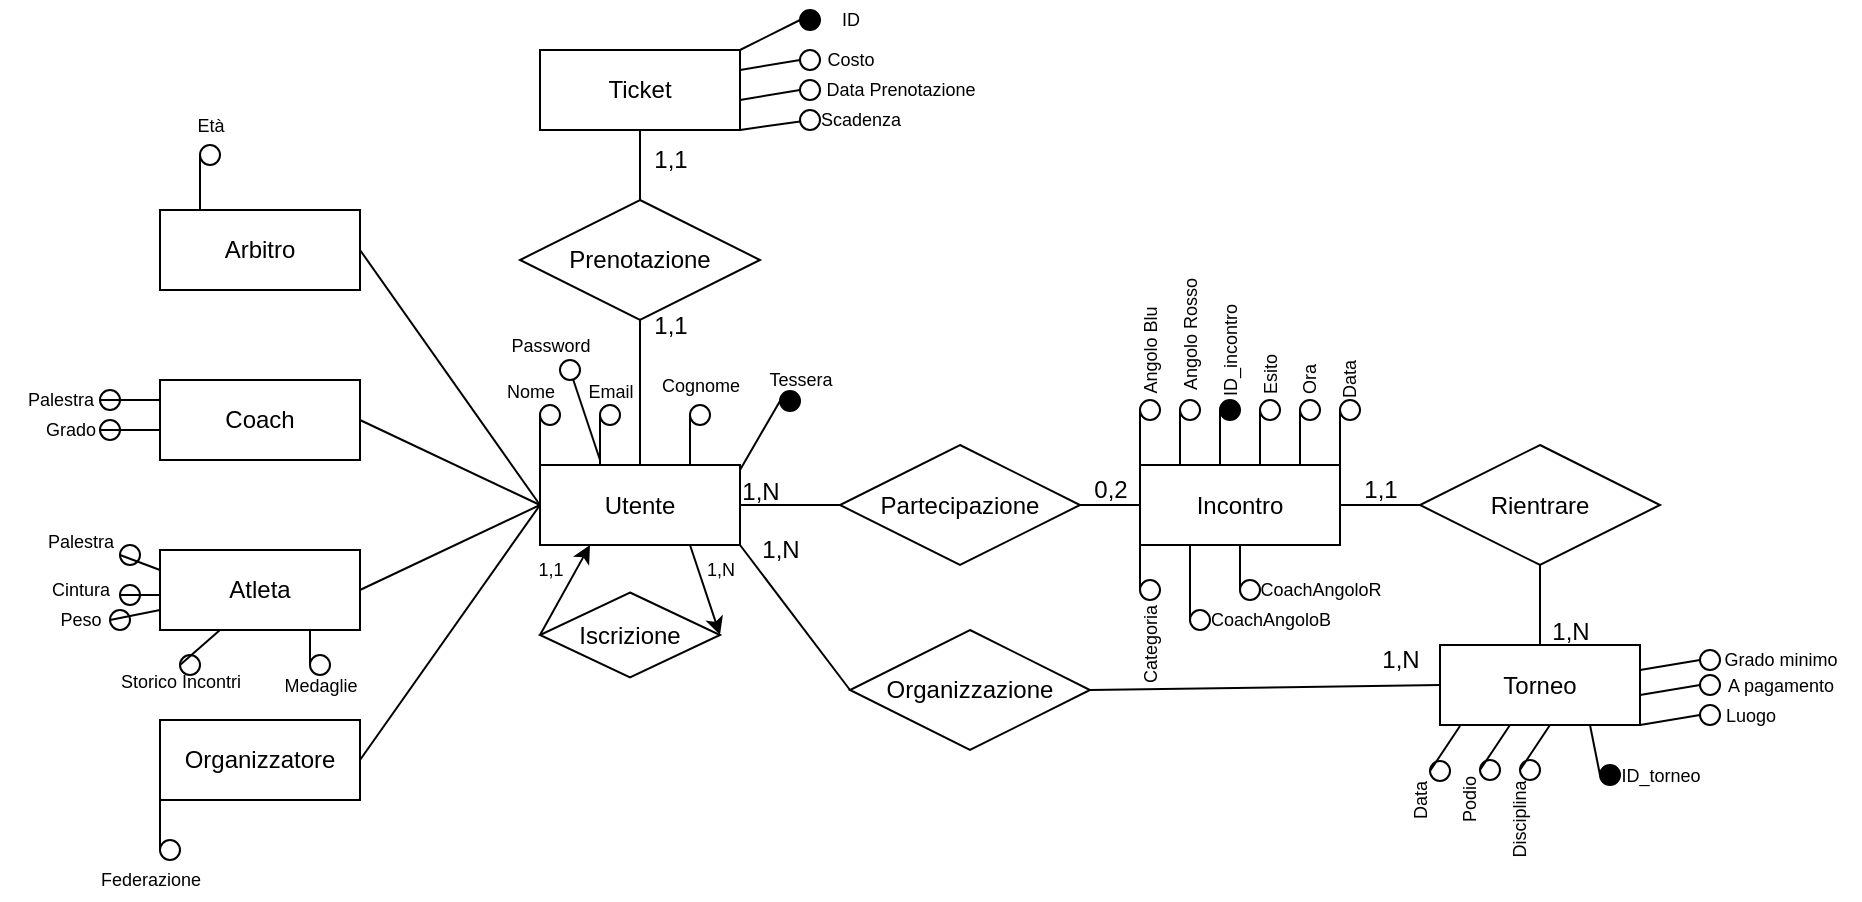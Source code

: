 <mxfile version="27.1.4">
  <diagram id="Jlh94RciCW49kz9bUfxN" name="Page-2">
    <mxGraphModel dx="1188" dy="654" grid="1" gridSize="10" guides="1" tooltips="1" connect="1" arrows="1" fold="1" page="1" pageScale="1" pageWidth="850" pageHeight="1100" math="0" shadow="0">
      <root>
        <mxCell id="0" />
        <mxCell id="1" parent="0" />
        <mxCell id="wf9zCFZ75Df-MfzutYrz-2" value="&lt;div&gt;Torneo&lt;/div&gt;" style="whiteSpace=wrap;html=1;align=center;labelBackgroundColor=none;" parent="1" vertex="1">
          <mxGeometry x="750" y="462.5" width="100" height="40" as="geometry" />
        </mxCell>
        <mxCell id="wf9zCFZ75Df-MfzutYrz-3" value="Incontro" style="whiteSpace=wrap;html=1;align=center;labelBackgroundColor=none;" parent="1" vertex="1">
          <mxGeometry x="600" y="372.5" width="100" height="40" as="geometry" />
        </mxCell>
        <mxCell id="wf9zCFZ75Df-MfzutYrz-4" value="Organizzatore" style="whiteSpace=wrap;html=1;align=center;labelBackgroundColor=none;" parent="1" vertex="1">
          <mxGeometry x="110" y="500" width="100" height="40" as="geometry" />
        </mxCell>
        <mxCell id="wf9zCFZ75Df-MfzutYrz-5" value="Coach" style="whiteSpace=wrap;html=1;align=center;labelBackgroundColor=none;" parent="1" vertex="1">
          <mxGeometry x="110" y="330" width="100" height="40" as="geometry" />
        </mxCell>
        <mxCell id="wf9zCFZ75Df-MfzutYrz-6" style="edgeStyle=orthogonalEdgeStyle;rounded=0;orthogonalLoop=1;jettySize=auto;html=1;entryX=0;entryY=0.5;entryDx=0;entryDy=0;exitX=0;exitY=0.5;exitDx=0;exitDy=0;labelBackgroundColor=none;fontColor=default;" parent="1" source="wf9zCFZ75Df-MfzutYrz-7" target="wf9zCFZ75Df-MfzutYrz-7" edge="1">
          <mxGeometry relative="1" as="geometry" />
        </mxCell>
        <mxCell id="wf9zCFZ75Df-MfzutYrz-7" value="Atleta" style="whiteSpace=wrap;html=1;align=center;labelBackgroundColor=none;" parent="1" vertex="1">
          <mxGeometry x="110" y="415" width="100" height="40" as="geometry" />
        </mxCell>
        <mxCell id="wf9zCFZ75Df-MfzutYrz-8" value="Arbitro" style="whiteSpace=wrap;html=1;align=center;labelBackgroundColor=none;" parent="1" vertex="1">
          <mxGeometry x="110" y="245" width="100" height="40" as="geometry" />
        </mxCell>
        <mxCell id="wf9zCFZ75Df-MfzutYrz-9" value="Partecipazione" style="shape=rhombus;perimeter=rhombusPerimeter;whiteSpace=wrap;html=1;align=center;labelBackgroundColor=none;" parent="1" vertex="1">
          <mxGeometry x="450" y="362.5" width="120" height="60" as="geometry" />
        </mxCell>
        <mxCell id="wf9zCFZ75Df-MfzutYrz-10" value="" style="endArrow=none;html=1;rounded=0;fontColor=default;entryX=0;entryY=0.5;entryDx=0;entryDy=0;labelBackgroundColor=none;exitX=1;exitY=0.5;exitDx=0;exitDy=0;" parent="1" source="wf9zCFZ75Df-MfzutYrz-9" target="wf9zCFZ75Df-MfzutYrz-3" edge="1">
          <mxGeometry relative="1" as="geometry">
            <mxPoint x="590" y="352.5" as="sourcePoint" />
            <mxPoint x="740" y="392.5" as="targetPoint" />
          </mxGeometry>
        </mxCell>
        <mxCell id="wf9zCFZ75Df-MfzutYrz-11" value="Rientrare" style="shape=rhombus;perimeter=rhombusPerimeter;whiteSpace=wrap;html=1;align=center;labelBackgroundColor=none;" parent="1" vertex="1">
          <mxGeometry x="740" y="362.5" width="120" height="60" as="geometry" />
        </mxCell>
        <mxCell id="wf9zCFZ75Df-MfzutYrz-12" value="" style="endArrow=none;html=1;rounded=0;fontColor=default;exitX=0.5;exitY=0;exitDx=0;exitDy=0;entryX=0.5;entryY=1;entryDx=0;entryDy=0;labelBackgroundColor=none;" parent="1" source="wf9zCFZ75Df-MfzutYrz-2" target="wf9zCFZ75Df-MfzutYrz-11" edge="1">
          <mxGeometry relative="1" as="geometry">
            <mxPoint x="720" y="422.5" as="sourcePoint" />
            <mxPoint x="820" y="422.5" as="targetPoint" />
          </mxGeometry>
        </mxCell>
        <mxCell id="wf9zCFZ75Df-MfzutYrz-13" value="Ticket" style="whiteSpace=wrap;html=1;align=center;labelBackgroundColor=none;" parent="1" vertex="1">
          <mxGeometry x="300" y="165" width="100" height="40" as="geometry" />
        </mxCell>
        <mxCell id="wf9zCFZ75Df-MfzutYrz-14" value="Utente" style="whiteSpace=wrap;html=1;align=center;labelBackgroundColor=none;" parent="1" vertex="1">
          <mxGeometry x="300" y="372.5" width="100" height="40" as="geometry" />
        </mxCell>
        <mxCell id="wf9zCFZ75Df-MfzutYrz-15" value="" style="endArrow=none;html=1;rounded=0;fontColor=default;exitX=0;exitY=0.5;exitDx=0;exitDy=0;entryX=1;entryY=0.5;entryDx=0;entryDy=0;labelBackgroundColor=none;" parent="1" source="wf9zCFZ75Df-MfzutYrz-9" target="wf9zCFZ75Df-MfzutYrz-14" edge="1">
          <mxGeometry relative="1" as="geometry">
            <mxPoint x="410" y="382.5" as="sourcePoint" />
            <mxPoint x="410" y="342.5" as="targetPoint" />
          </mxGeometry>
        </mxCell>
        <mxCell id="wf9zCFZ75Df-MfzutYrz-16" value="" style="endArrow=none;html=1;rounded=0;fontColor=default;exitX=0;exitY=0.5;exitDx=0;exitDy=0;entryX=1;entryY=0.5;entryDx=0;entryDy=0;labelBackgroundColor=none;" parent="1" target="wf9zCFZ75Df-MfzutYrz-5" edge="1">
          <mxGeometry relative="1" as="geometry">
            <mxPoint x="300" y="392.5" as="sourcePoint" />
            <mxPoint x="270" y="322.5" as="targetPoint" />
          </mxGeometry>
        </mxCell>
        <mxCell id="wf9zCFZ75Df-MfzutYrz-17" value="" style="endArrow=none;html=1;rounded=0;fontColor=default;exitX=1;exitY=0.5;exitDx=0;exitDy=0;entryX=0;entryY=0.5;entryDx=0;entryDy=0;labelBackgroundColor=none;" parent="1" source="wf9zCFZ75Df-MfzutYrz-4" edge="1">
          <mxGeometry relative="1" as="geometry">
            <mxPoint x="250" y="512.5" as="sourcePoint" />
            <mxPoint x="300" y="392.5" as="targetPoint" />
          </mxGeometry>
        </mxCell>
        <mxCell id="wf9zCFZ75Df-MfzutYrz-18" value="" style="endArrow=none;html=1;rounded=0;fontColor=default;exitX=0;exitY=0.5;exitDx=0;exitDy=0;entryX=1;entryY=0.5;entryDx=0;entryDy=0;labelBackgroundColor=none;" parent="1" target="wf9zCFZ75Df-MfzutYrz-7" edge="1">
          <mxGeometry relative="1" as="geometry">
            <mxPoint x="300" y="392.5" as="sourcePoint" />
            <mxPoint x="340" y="282.5" as="targetPoint" />
          </mxGeometry>
        </mxCell>
        <mxCell id="wf9zCFZ75Df-MfzutYrz-19" value="" style="endArrow=none;html=1;rounded=0;fontColor=default;exitX=0.5;exitY=0;exitDx=0;exitDy=0;entryX=0.5;entryY=1;entryDx=0;entryDy=0;labelBackgroundColor=none;" parent="1" source="wf9zCFZ75Df-MfzutYrz-14" target="wf9zCFZ75Df-MfzutYrz-20" edge="1">
          <mxGeometry relative="1" as="geometry">
            <mxPoint x="380" y="652.5" as="sourcePoint" />
            <mxPoint x="380" y="612.5" as="targetPoint" />
          </mxGeometry>
        </mxCell>
        <mxCell id="wf9zCFZ75Df-MfzutYrz-20" value="Prenotazione" style="shape=rhombus;perimeter=rhombusPerimeter;whiteSpace=wrap;html=1;align=center;labelBackgroundColor=none;" parent="1" vertex="1">
          <mxGeometry x="290" y="240" width="120" height="60" as="geometry" />
        </mxCell>
        <mxCell id="wf9zCFZ75Df-MfzutYrz-21" value="" style="endArrow=none;html=1;rounded=0;fontColor=default;entryX=0.5;entryY=1;entryDx=0;entryDy=0;exitX=0.5;exitY=0;exitDx=0;exitDy=0;labelBackgroundColor=none;" parent="1" source="wf9zCFZ75Df-MfzutYrz-20" target="wf9zCFZ75Df-MfzutYrz-13" edge="1">
          <mxGeometry relative="1" as="geometry">
            <mxPoint x="360" y="215" as="sourcePoint" />
            <mxPoint x="460" y="155" as="targetPoint" />
          </mxGeometry>
        </mxCell>
        <mxCell id="wf9zCFZ75Df-MfzutYrz-22" value="" style="endArrow=none;html=1;rounded=0;fontColor=default;exitX=0;exitY=0.5;exitDx=0;exitDy=0;entryX=1;entryY=0.5;entryDx=0;entryDy=0;labelBackgroundColor=none;" parent="1" target="wf9zCFZ75Df-MfzutYrz-8" edge="1">
          <mxGeometry relative="1" as="geometry">
            <mxPoint x="300" y="392.5" as="sourcePoint" />
            <mxPoint x="260" y="262.5" as="targetPoint" />
          </mxGeometry>
        </mxCell>
        <mxCell id="wf9zCFZ75Df-MfzutYrz-23" value="1,N" style="text;html=1;align=center;verticalAlign=middle;resizable=0;points=[];autosize=1;strokeColor=none;fillColor=none;labelBackgroundColor=none;" parent="1" vertex="1">
          <mxGeometry x="795" y="440.5" width="40" height="30" as="geometry" />
        </mxCell>
        <mxCell id="wf9zCFZ75Df-MfzutYrz-24" value="" style="endArrow=none;html=1;rounded=0;fontColor=default;exitX=0;exitY=0.5;exitDx=0;exitDy=0;entryX=1;entryY=0.5;entryDx=0;entryDy=0;labelBackgroundColor=none;" parent="1" source="wf9zCFZ75Df-MfzutYrz-11" target="wf9zCFZ75Df-MfzutYrz-3" edge="1">
          <mxGeometry relative="1" as="geometry">
            <mxPoint x="740" y="392.5" as="sourcePoint" />
            <mxPoint x="710" y="392.5" as="targetPoint" />
          </mxGeometry>
        </mxCell>
        <mxCell id="wf9zCFZ75Df-MfzutYrz-25" value="1,1" style="text;html=1;align=center;verticalAlign=middle;resizable=0;points=[];autosize=1;strokeColor=none;fillColor=none;labelBackgroundColor=none;" parent="1" vertex="1">
          <mxGeometry x="700" y="370" width="40" height="30" as="geometry" />
        </mxCell>
        <mxCell id="wf9zCFZ75Df-MfzutYrz-26" value="1,1" style="text;html=1;align=center;verticalAlign=middle;resizable=0;points=[];autosize=1;strokeColor=none;fillColor=none;labelBackgroundColor=none;" parent="1" vertex="1">
          <mxGeometry x="345" y="205" width="40" height="30" as="geometry" />
        </mxCell>
        <mxCell id="wf9zCFZ75Df-MfzutYrz-27" value="1,1" style="text;html=1;align=center;verticalAlign=middle;resizable=0;points=[];autosize=1;strokeColor=none;fillColor=none;labelBackgroundColor=none;" parent="1" vertex="1">
          <mxGeometry x="345" y="287.5" width="40" height="30" as="geometry" />
        </mxCell>
        <mxCell id="wf9zCFZ75Df-MfzutYrz-28" value="1,N" style="text;html=1;align=center;verticalAlign=middle;resizable=0;points=[];autosize=1;strokeColor=none;fillColor=none;labelBackgroundColor=none;" parent="1" vertex="1">
          <mxGeometry x="390" y="370.5" width="40" height="30" as="geometry" />
        </mxCell>
        <mxCell id="wf9zCFZ75Df-MfzutYrz-29" value="0,2" style="text;html=1;align=center;verticalAlign=middle;resizable=0;points=[];autosize=1;strokeColor=none;fillColor=none;labelBackgroundColor=none;" parent="1" vertex="1">
          <mxGeometry x="565" y="370" width="40" height="30" as="geometry" />
        </mxCell>
        <mxCell id="wf9zCFZ75Df-MfzutYrz-30" value="Organizzazione" style="shape=rhombus;perimeter=rhombusPerimeter;whiteSpace=wrap;html=1;align=center;labelBackgroundColor=none;" parent="1" vertex="1">
          <mxGeometry x="455" y="455" width="120" height="60" as="geometry" />
        </mxCell>
        <mxCell id="wf9zCFZ75Df-MfzutYrz-31" value="" style="endArrow=none;html=1;rounded=0;exitX=1;exitY=1;exitDx=0;exitDy=0;entryX=0;entryY=0.5;entryDx=0;entryDy=0;labelBackgroundColor=none;fontColor=default;" parent="1" source="wf9zCFZ75Df-MfzutYrz-14" target="wf9zCFZ75Df-MfzutYrz-30" edge="1">
          <mxGeometry relative="1" as="geometry">
            <mxPoint x="380" y="452.5" as="sourcePoint" />
            <mxPoint x="540" y="452.5" as="targetPoint" />
          </mxGeometry>
        </mxCell>
        <mxCell id="wf9zCFZ75Df-MfzutYrz-32" value="" style="endArrow=none;html=1;rounded=0;entryX=1;entryY=0.5;entryDx=0;entryDy=0;exitX=0;exitY=0.5;exitDx=0;exitDy=0;labelBackgroundColor=none;fontColor=default;" parent="1" source="wf9zCFZ75Df-MfzutYrz-2" target="wf9zCFZ75Df-MfzutYrz-30" edge="1">
          <mxGeometry relative="1" as="geometry">
            <mxPoint x="380" y="452.5" as="sourcePoint" />
            <mxPoint x="540" y="452.5" as="targetPoint" />
          </mxGeometry>
        </mxCell>
        <mxCell id="wf9zCFZ75Df-MfzutYrz-33" value="1,N" style="text;html=1;align=center;verticalAlign=middle;resizable=0;points=[];autosize=1;strokeColor=none;fillColor=none;labelBackgroundColor=none;" parent="1" vertex="1">
          <mxGeometry x="400" y="400" width="40" height="30" as="geometry" />
        </mxCell>
        <mxCell id="wf9zCFZ75Df-MfzutYrz-34" value="1,N" style="text;html=1;align=center;verticalAlign=middle;resizable=0;points=[];autosize=1;strokeColor=none;fillColor=none;labelBackgroundColor=none;" parent="1" vertex="1">
          <mxGeometry x="710" y="455" width="40" height="30" as="geometry" />
        </mxCell>
        <mxCell id="wf9zCFZ75Df-MfzutYrz-35" value="Iscrizione" style="shape=rhombus;perimeter=rhombusPerimeter;whiteSpace=wrap;html=1;align=center;labelBackgroundColor=none;" parent="1" vertex="1">
          <mxGeometry x="300" y="436.25" width="90" height="42.5" as="geometry" />
        </mxCell>
        <mxCell id="wf9zCFZ75Df-MfzutYrz-36" value="" style="endArrow=classic;html=1;rounded=0;exitX=0.75;exitY=1;exitDx=0;exitDy=0;entryX=1;entryY=0.5;entryDx=0;entryDy=0;endFill=1;labelBackgroundColor=none;fontColor=default;" parent="1" source="wf9zCFZ75Df-MfzutYrz-14" target="wf9zCFZ75Df-MfzutYrz-35" edge="1">
          <mxGeometry relative="1" as="geometry">
            <mxPoint x="480" y="432.5" as="sourcePoint" />
            <mxPoint x="640" y="432.5" as="targetPoint" />
          </mxGeometry>
        </mxCell>
        <mxCell id="wf9zCFZ75Df-MfzutYrz-37" value="" style="endArrow=classic;html=1;rounded=0;entryX=0.25;entryY=1;entryDx=0;entryDy=0;endFill=1;exitX=0;exitY=0.5;exitDx=0;exitDy=0;labelBackgroundColor=none;fontColor=default;" parent="1" source="wf9zCFZ75Df-MfzutYrz-35" target="wf9zCFZ75Df-MfzutYrz-14" edge="1">
          <mxGeometry relative="1" as="geometry">
            <mxPoint x="270" y="522.5" as="sourcePoint" />
            <mxPoint x="480" y="422.5" as="targetPoint" />
          </mxGeometry>
        </mxCell>
        <mxCell id="wf9zCFZ75Df-MfzutYrz-38" value="" style="ellipse;whiteSpace=wrap;html=1;aspect=fixed;movable=1;resizable=1;rotatable=1;deletable=1;editable=1;locked=0;connectable=1;labelBackgroundColor=none;" parent="1" vertex="1">
          <mxGeometry x="430" y="165" width="10" height="10" as="geometry" />
        </mxCell>
        <mxCell id="wf9zCFZ75Df-MfzutYrz-39" value="" style="endArrow=none;html=1;rounded=0;exitX=1;exitY=0.25;exitDx=0;exitDy=0;entryX=0;entryY=0.5;entryDx=0;entryDy=0;labelBackgroundColor=none;fontColor=default;" parent="1" source="wf9zCFZ75Df-MfzutYrz-13" target="wf9zCFZ75Df-MfzutYrz-38" edge="1">
          <mxGeometry relative="1" as="geometry">
            <mxPoint x="455" y="207.5" as="sourcePoint" />
            <mxPoint x="615" y="207.5" as="targetPoint" />
          </mxGeometry>
        </mxCell>
        <mxCell id="wf9zCFZ75Df-MfzutYrz-40" value="" style="ellipse;whiteSpace=wrap;html=1;aspect=fixed;movable=1;resizable=1;rotatable=1;deletable=1;editable=1;locked=0;connectable=1;labelBackgroundColor=none;fillColor=#000000;" parent="1" vertex="1">
          <mxGeometry x="430" y="145" width="10" height="10" as="geometry" />
        </mxCell>
        <mxCell id="wf9zCFZ75Df-MfzutYrz-41" value="" style="endArrow=none;html=1;rounded=0;exitX=1;exitY=0;exitDx=0;exitDy=0;entryX=0;entryY=0.5;entryDx=0;entryDy=0;labelBackgroundColor=none;fontColor=default;" parent="1" source="wf9zCFZ75Df-MfzutYrz-13" target="wf9zCFZ75Df-MfzutYrz-40" edge="1">
          <mxGeometry relative="1" as="geometry">
            <mxPoint x="300" y="130" as="sourcePoint" />
            <mxPoint x="515" y="162.5" as="targetPoint" />
          </mxGeometry>
        </mxCell>
        <mxCell id="wf9zCFZ75Df-MfzutYrz-42" value="" style="ellipse;whiteSpace=wrap;html=1;aspect=fixed;movable=1;resizable=1;rotatable=1;deletable=1;editable=1;locked=0;connectable=1;labelBackgroundColor=none;" parent="1" vertex="1">
          <mxGeometry x="430" y="195" width="10" height="10" as="geometry" />
        </mxCell>
        <mxCell id="wf9zCFZ75Df-MfzutYrz-43" value="" style="endArrow=none;html=1;rounded=0;exitX=1;exitY=0.25;exitDx=0;exitDy=0;labelBackgroundColor=none;fontColor=default;" parent="1" target="wf9zCFZ75Df-MfzutYrz-42" edge="1">
          <mxGeometry relative="1" as="geometry">
            <mxPoint x="400" y="205" as="sourcePoint" />
            <mxPoint x="615" y="237.5" as="targetPoint" />
          </mxGeometry>
        </mxCell>
        <mxCell id="wf9zCFZ75Df-MfzutYrz-44" value="" style="ellipse;whiteSpace=wrap;html=1;aspect=fixed;movable=1;resizable=1;rotatable=1;deletable=1;editable=1;locked=0;connectable=1;labelBackgroundColor=none;" parent="1" vertex="1">
          <mxGeometry x="430" y="180" width="10" height="10" as="geometry" />
        </mxCell>
        <mxCell id="wf9zCFZ75Df-MfzutYrz-45" value="" style="endArrow=none;html=1;rounded=0;exitX=1;exitY=0.25;exitDx=0;exitDy=0;entryX=0;entryY=0.5;entryDx=0;entryDy=0;labelBackgroundColor=none;fontColor=default;" parent="1" target="wf9zCFZ75Df-MfzutYrz-44" edge="1">
          <mxGeometry relative="1" as="geometry">
            <mxPoint x="400" y="190" as="sourcePoint" />
            <mxPoint x="615" y="222.5" as="targetPoint" />
          </mxGeometry>
        </mxCell>
        <mxCell id="wf9zCFZ75Df-MfzutYrz-46" value="ID" style="text;html=1;align=center;verticalAlign=middle;resizable=0;points=[];autosize=1;strokeColor=none;fillColor=none;fontSize=9;labelBackgroundColor=none;" parent="1" vertex="1">
          <mxGeometry x="440" y="140" width="30" height="20" as="geometry" />
        </mxCell>
        <mxCell id="wf9zCFZ75Df-MfzutYrz-47" value="Costo" style="text;html=1;align=center;verticalAlign=middle;resizable=0;points=[];autosize=1;strokeColor=none;fillColor=none;fontSize=9;labelBackgroundColor=none;" parent="1" vertex="1">
          <mxGeometry x="430" y="160" width="50" height="20" as="geometry" />
        </mxCell>
        <mxCell id="wf9zCFZ75Df-MfzutYrz-48" value="Data Prenotazione" style="text;html=1;align=center;verticalAlign=middle;resizable=0;points=[];autosize=1;strokeColor=none;fillColor=none;fontSize=9;labelBackgroundColor=none;" parent="1" vertex="1">
          <mxGeometry x="430" y="175" width="100" height="20" as="geometry" />
        </mxCell>
        <mxCell id="wf9zCFZ75Df-MfzutYrz-49" value="Scadenza" style="text;html=1;align=center;verticalAlign=middle;resizable=0;points=[];autosize=1;strokeColor=none;fillColor=none;fontSize=9;labelBackgroundColor=none;" parent="1" vertex="1">
          <mxGeometry x="430" y="190" width="60" height="20" as="geometry" />
        </mxCell>
        <mxCell id="wf9zCFZ75Df-MfzutYrz-52" value="" style="ellipse;whiteSpace=wrap;html=1;aspect=fixed;movable=1;resizable=1;rotatable=1;deletable=1;editable=1;locked=0;connectable=1;labelBackgroundColor=none;" parent="1" vertex="1">
          <mxGeometry x="880" y="465" width="10" height="10" as="geometry" />
        </mxCell>
        <mxCell id="wf9zCFZ75Df-MfzutYrz-53" value="" style="endArrow=none;html=1;rounded=0;exitX=1;exitY=0.25;exitDx=0;exitDy=0;entryX=0;entryY=0.5;entryDx=0;entryDy=0;labelBackgroundColor=none;fontColor=default;" parent="1" target="wf9zCFZ75Df-MfzutYrz-52" edge="1">
          <mxGeometry relative="1" as="geometry">
            <mxPoint x="850" y="475" as="sourcePoint" />
            <mxPoint x="1065" y="507.5" as="targetPoint" />
          </mxGeometry>
        </mxCell>
        <mxCell id="wf9zCFZ75Df-MfzutYrz-54" value="" style="ellipse;whiteSpace=wrap;html=1;aspect=fixed;movable=1;resizable=1;rotatable=1;deletable=1;editable=1;locked=0;connectable=1;labelBackgroundColor=none;" parent="1" vertex="1">
          <mxGeometry x="880" y="477.5" width="10" height="10" as="geometry" />
        </mxCell>
        <mxCell id="wf9zCFZ75Df-MfzutYrz-55" value="" style="endArrow=none;html=1;rounded=0;exitX=1;exitY=0.25;exitDx=0;exitDy=0;entryX=0;entryY=0.5;entryDx=0;entryDy=0;labelBackgroundColor=none;fontColor=default;" parent="1" target="wf9zCFZ75Df-MfzutYrz-54" edge="1">
          <mxGeometry relative="1" as="geometry">
            <mxPoint x="850" y="487.5" as="sourcePoint" />
            <mxPoint x="1065" y="520" as="targetPoint" />
          </mxGeometry>
        </mxCell>
        <mxCell id="wf9zCFZ75Df-MfzutYrz-56" value="" style="ellipse;whiteSpace=wrap;html=1;aspect=fixed;movable=1;resizable=1;rotatable=1;deletable=1;editable=1;locked=0;connectable=1;labelBackgroundColor=none;" parent="1" vertex="1">
          <mxGeometry x="880" y="492.5" width="10" height="10" as="geometry" />
        </mxCell>
        <mxCell id="wf9zCFZ75Df-MfzutYrz-57" value="" style="endArrow=none;html=1;rounded=0;exitX=1;exitY=0.25;exitDx=0;exitDy=0;entryX=0;entryY=0.5;entryDx=0;entryDy=0;labelBackgroundColor=none;fontColor=default;" parent="1" target="wf9zCFZ75Df-MfzutYrz-56" edge="1">
          <mxGeometry relative="1" as="geometry">
            <mxPoint x="850" y="502.5" as="sourcePoint" />
            <mxPoint x="1065" y="535" as="targetPoint" />
          </mxGeometry>
        </mxCell>
        <mxCell id="wf9zCFZ75Df-MfzutYrz-58" value="" style="ellipse;whiteSpace=wrap;html=1;aspect=fixed;movable=1;resizable=1;rotatable=1;deletable=1;editable=1;locked=0;connectable=1;labelBackgroundColor=none;" parent="1" vertex="1">
          <mxGeometry x="745" y="520.5" width="10" height="10" as="geometry" />
        </mxCell>
        <mxCell id="wf9zCFZ75Df-MfzutYrz-59" value="" style="endArrow=none;html=1;rounded=0;exitX=1;exitY=0.25;exitDx=0;exitDy=0;entryX=0;entryY=0.5;entryDx=0;entryDy=0;labelBackgroundColor=none;fontColor=default;" parent="1" target="wf9zCFZ75Df-MfzutYrz-58" edge="1">
          <mxGeometry relative="1" as="geometry">
            <mxPoint x="760" y="503" as="sourcePoint" />
            <mxPoint x="975" y="535.5" as="targetPoint" />
          </mxGeometry>
        </mxCell>
        <mxCell id="wf9zCFZ75Df-MfzutYrz-60" value="" style="ellipse;whiteSpace=wrap;html=1;aspect=fixed;movable=1;resizable=1;rotatable=1;deletable=1;editable=1;locked=0;connectable=1;labelBackgroundColor=none;" parent="1" vertex="1">
          <mxGeometry x="770" y="520" width="10" height="10" as="geometry" />
        </mxCell>
        <mxCell id="wf9zCFZ75Df-MfzutYrz-61" value="" style="endArrow=none;html=1;rounded=0;exitX=1;exitY=0.25;exitDx=0;exitDy=0;entryX=0;entryY=0.5;entryDx=0;entryDy=0;labelBackgroundColor=none;fontColor=default;" parent="1" target="wf9zCFZ75Df-MfzutYrz-60" edge="1">
          <mxGeometry relative="1" as="geometry">
            <mxPoint x="785" y="502.5" as="sourcePoint" />
            <mxPoint x="1000" y="535" as="targetPoint" />
          </mxGeometry>
        </mxCell>
        <mxCell id="wf9zCFZ75Df-MfzutYrz-62" value="" style="ellipse;whiteSpace=wrap;html=1;aspect=fixed;movable=1;resizable=1;rotatable=1;deletable=1;editable=1;locked=0;connectable=1;labelBackgroundColor=none;" parent="1" vertex="1">
          <mxGeometry x="790" y="520" width="10" height="10" as="geometry" />
        </mxCell>
        <mxCell id="wf9zCFZ75Df-MfzutYrz-63" value="" style="endArrow=none;html=1;rounded=0;exitX=1;exitY=0.25;exitDx=0;exitDy=0;entryX=0;entryY=0.5;entryDx=0;entryDy=0;labelBackgroundColor=none;fontColor=default;" parent="1" target="wf9zCFZ75Df-MfzutYrz-62" edge="1">
          <mxGeometry relative="1" as="geometry">
            <mxPoint x="805" y="502.5" as="sourcePoint" />
            <mxPoint x="1020" y="535" as="targetPoint" />
          </mxGeometry>
        </mxCell>
        <mxCell id="wf9zCFZ75Df-MfzutYrz-65" value="Grado minimo" style="text;html=1;align=center;verticalAlign=middle;resizable=0;points=[];autosize=1;strokeColor=none;fillColor=none;fontSize=9;labelBackgroundColor=none;" parent="1" vertex="1">
          <mxGeometry x="880" y="460" width="80" height="20" as="geometry" />
        </mxCell>
        <mxCell id="wf9zCFZ75Df-MfzutYrz-66" value="A pagamento" style="text;html=1;align=center;verticalAlign=middle;resizable=0;points=[];autosize=1;strokeColor=none;fillColor=none;fontSize=9;labelBackgroundColor=none;" parent="1" vertex="1">
          <mxGeometry x="880" y="472.5" width="80" height="20" as="geometry" />
        </mxCell>
        <mxCell id="wf9zCFZ75Df-MfzutYrz-67" value="Luogo" style="text;html=1;align=center;verticalAlign=middle;resizable=0;points=[];autosize=1;strokeColor=none;fillColor=none;fontSize=9;labelBackgroundColor=none;" parent="1" vertex="1">
          <mxGeometry x="880" y="487.5" width="50" height="20" as="geometry" />
        </mxCell>
        <mxCell id="wf9zCFZ75Df-MfzutYrz-68" value="Data" style="text;html=1;align=center;verticalAlign=middle;resizable=0;points=[];autosize=1;strokeColor=none;fillColor=none;fontSize=9;rotation=-90;labelBackgroundColor=none;" parent="1" vertex="1">
          <mxGeometry x="720" y="530.5" width="40" height="20" as="geometry" />
        </mxCell>
        <mxCell id="wf9zCFZ75Df-MfzutYrz-69" value="Podio" style="text;html=1;align=center;verticalAlign=middle;resizable=0;points=[];autosize=1;strokeColor=none;fillColor=none;rotation=-90;fontSize=9;labelBackgroundColor=none;" parent="1" vertex="1">
          <mxGeometry x="740" y="530" width="50" height="20" as="geometry" />
        </mxCell>
        <mxCell id="wf9zCFZ75Df-MfzutYrz-70" value="Disciplina" style="text;html=1;align=center;verticalAlign=middle;resizable=0;points=[];autosize=1;strokeColor=none;fillColor=none;fontSize=9;rotation=-90;labelBackgroundColor=none;" parent="1" vertex="1">
          <mxGeometry x="760" y="540" width="60" height="20" as="geometry" />
        </mxCell>
        <mxCell id="wf9zCFZ75Df-MfzutYrz-71" value="" style="ellipse;whiteSpace=wrap;html=1;aspect=fixed;movable=1;resizable=1;rotatable=1;deletable=1;editable=1;locked=0;connectable=1;labelBackgroundColor=none;" parent="1" vertex="1">
          <mxGeometry x="600" y="340" width="10" height="10" as="geometry" />
        </mxCell>
        <mxCell id="wf9zCFZ75Df-MfzutYrz-72" value="" style="endArrow=none;html=1;rounded=0;exitX=0;exitY=0;exitDx=0;exitDy=0;entryX=0;entryY=0.5;entryDx=0;entryDy=0;labelBackgroundColor=none;fontColor=default;" parent="1" source="wf9zCFZ75Df-MfzutYrz-3" target="wf9zCFZ75Df-MfzutYrz-71" edge="1">
          <mxGeometry relative="1" as="geometry">
            <mxPoint x="615" y="322.5" as="sourcePoint" />
            <mxPoint x="830" y="355" as="targetPoint" />
          </mxGeometry>
        </mxCell>
        <mxCell id="wf9zCFZ75Df-MfzutYrz-73" value="" style="ellipse;whiteSpace=wrap;html=1;aspect=fixed;movable=1;resizable=1;rotatable=1;deletable=1;editable=1;locked=0;connectable=1;labelBackgroundColor=none;" parent="1" vertex="1">
          <mxGeometry x="620" y="340" width="10" height="10" as="geometry" />
        </mxCell>
        <mxCell id="wf9zCFZ75Df-MfzutYrz-74" value="" style="endArrow=none;html=1;rounded=0;exitX=0;exitY=0;exitDx=0;exitDy=0;entryX=0;entryY=0.5;entryDx=0;entryDy=0;labelBackgroundColor=none;fontColor=default;" parent="1" target="wf9zCFZ75Df-MfzutYrz-73" edge="1">
          <mxGeometry relative="1" as="geometry">
            <mxPoint x="620" y="372.5" as="sourcePoint" />
            <mxPoint x="850" y="355" as="targetPoint" />
          </mxGeometry>
        </mxCell>
        <mxCell id="wf9zCFZ75Df-MfzutYrz-75" value="" style="ellipse;whiteSpace=wrap;html=1;aspect=fixed;movable=1;resizable=1;rotatable=1;deletable=1;editable=1;locked=0;connectable=1;labelBackgroundColor=none;fillColor=#000000;" parent="1" vertex="1">
          <mxGeometry x="640" y="340" width="10" height="10" as="geometry" />
        </mxCell>
        <mxCell id="wf9zCFZ75Df-MfzutYrz-76" value="" style="endArrow=none;html=1;rounded=0;exitX=0;exitY=0;exitDx=0;exitDy=0;entryX=0;entryY=0.5;entryDx=0;entryDy=0;labelBackgroundColor=none;fontColor=default;" parent="1" target="wf9zCFZ75Df-MfzutYrz-75" edge="1">
          <mxGeometry relative="1" as="geometry">
            <mxPoint x="640" y="372.5" as="sourcePoint" />
            <mxPoint x="870" y="355" as="targetPoint" />
          </mxGeometry>
        </mxCell>
        <mxCell id="wf9zCFZ75Df-MfzutYrz-77" value="" style="ellipse;whiteSpace=wrap;html=1;aspect=fixed;movable=1;resizable=1;rotatable=1;deletable=1;editable=1;locked=0;connectable=1;labelBackgroundColor=none;" parent="1" vertex="1">
          <mxGeometry x="660" y="340" width="10" height="10" as="geometry" />
        </mxCell>
        <mxCell id="wf9zCFZ75Df-MfzutYrz-78" value="" style="endArrow=none;html=1;rounded=0;exitX=0;exitY=0;exitDx=0;exitDy=0;entryX=0;entryY=0.5;entryDx=0;entryDy=0;labelBackgroundColor=none;fontColor=default;" parent="1" target="wf9zCFZ75Df-MfzutYrz-77" edge="1">
          <mxGeometry relative="1" as="geometry">
            <mxPoint x="660" y="372.5" as="sourcePoint" />
            <mxPoint x="890" y="355" as="targetPoint" />
          </mxGeometry>
        </mxCell>
        <mxCell id="wf9zCFZ75Df-MfzutYrz-79" value="" style="ellipse;whiteSpace=wrap;html=1;aspect=fixed;movable=1;resizable=1;rotatable=1;deletable=1;editable=1;locked=0;connectable=1;labelBackgroundColor=none;" parent="1" vertex="1">
          <mxGeometry x="680" y="340" width="10" height="10" as="geometry" />
        </mxCell>
        <mxCell id="wf9zCFZ75Df-MfzutYrz-80" value="" style="endArrow=none;html=1;rounded=0;exitX=0;exitY=0;exitDx=0;exitDy=0;entryX=0;entryY=0.5;entryDx=0;entryDy=0;labelBackgroundColor=none;fontColor=default;" parent="1" target="wf9zCFZ75Df-MfzutYrz-79" edge="1">
          <mxGeometry relative="1" as="geometry">
            <mxPoint x="680" y="372.5" as="sourcePoint" />
            <mxPoint x="910" y="355" as="targetPoint" />
          </mxGeometry>
        </mxCell>
        <mxCell id="wf9zCFZ75Df-MfzutYrz-81" value="" style="ellipse;whiteSpace=wrap;html=1;aspect=fixed;movable=1;resizable=1;rotatable=1;deletable=1;editable=1;locked=0;connectable=1;labelBackgroundColor=none;" parent="1" vertex="1">
          <mxGeometry x="600" y="430" width="10" height="10" as="geometry" />
        </mxCell>
        <mxCell id="wf9zCFZ75Df-MfzutYrz-82" value="" style="endArrow=none;html=1;rounded=0;exitX=0;exitY=1;exitDx=0;exitDy=0;entryX=0;entryY=0.5;entryDx=0;entryDy=0;labelBackgroundColor=none;fontColor=default;" parent="1" source="wf9zCFZ75Df-MfzutYrz-3" target="wf9zCFZ75Df-MfzutYrz-81" edge="1">
          <mxGeometry relative="1" as="geometry">
            <mxPoint x="590" y="455" as="sourcePoint" />
            <mxPoint x="820" y="437.5" as="targetPoint" />
          </mxGeometry>
        </mxCell>
        <mxCell id="wf9zCFZ75Df-MfzutYrz-83" value="" style="ellipse;whiteSpace=wrap;html=1;aspect=fixed;movable=1;resizable=1;rotatable=1;deletable=1;editable=1;locked=0;connectable=1;labelBackgroundColor=none;" parent="1" vertex="1">
          <mxGeometry x="650" y="430" width="10" height="10" as="geometry" />
        </mxCell>
        <mxCell id="wf9zCFZ75Df-MfzutYrz-84" value="" style="endArrow=none;html=1;rounded=0;exitX=0.5;exitY=1;exitDx=0;exitDy=0;entryX=0;entryY=0.5;entryDx=0;entryDy=0;labelBackgroundColor=none;fontColor=default;" parent="1" source="wf9zCFZ75Df-MfzutYrz-3" target="wf9zCFZ75Df-MfzutYrz-83" edge="1">
          <mxGeometry relative="1" as="geometry">
            <mxPoint x="660" y="465" as="sourcePoint" />
            <mxPoint x="890" y="447.5" as="targetPoint" />
          </mxGeometry>
        </mxCell>
        <mxCell id="wf9zCFZ75Df-MfzutYrz-85" value="Angolo Blu" style="text;html=1;align=center;verticalAlign=middle;resizable=0;points=[];autosize=1;strokeColor=none;fillColor=none;fontSize=9;rotation=-90;labelBackgroundColor=none;" parent="1" vertex="1">
          <mxGeometry x="570" y="305.5" width="70" height="20" as="geometry" />
        </mxCell>
        <mxCell id="wf9zCFZ75Df-MfzutYrz-86" value="Angolo Rosso" style="text;html=1;align=center;verticalAlign=middle;resizable=0;points=[];autosize=1;strokeColor=none;fillColor=none;fontSize=9;rotation=-90;labelBackgroundColor=none;" parent="1" vertex="1">
          <mxGeometry x="585" y="297.5" width="80" height="20" as="geometry" />
        </mxCell>
        <mxCell id="wf9zCFZ75Df-MfzutYrz-87" value="ID_incontro" style="text;html=1;align=center;verticalAlign=middle;resizable=0;points=[];autosize=1;strokeColor=none;fillColor=none;fontSize=9;rotation=-90;labelBackgroundColor=none;" parent="1" vertex="1">
          <mxGeometry x="610" y="305.5" width="70" height="20" as="geometry" />
        </mxCell>
        <mxCell id="wf9zCFZ75Df-MfzutYrz-88" value="" style="ellipse;whiteSpace=wrap;html=1;aspect=fixed;movable=1;resizable=1;rotatable=1;deletable=1;editable=1;locked=0;connectable=1;labelBackgroundColor=none;fillColor=#000000;" parent="1" vertex="1">
          <mxGeometry x="830" y="522.5" width="10" height="10" as="geometry" />
        </mxCell>
        <mxCell id="wf9zCFZ75Df-MfzutYrz-89" value="" style="endArrow=none;html=1;rounded=0;exitX=0.75;exitY=1;exitDx=0;exitDy=0;entryX=0;entryY=0.5;entryDx=0;entryDy=0;labelBackgroundColor=none;fontColor=default;" parent="1" source="wf9zCFZ75Df-MfzutYrz-2" target="wf9zCFZ75Df-MfzutYrz-88" edge="1">
          <mxGeometry relative="1" as="geometry">
            <mxPoint x="830" y="555" as="sourcePoint" />
            <mxPoint x="1060" y="537.5" as="targetPoint" />
          </mxGeometry>
        </mxCell>
        <mxCell id="wf9zCFZ75Df-MfzutYrz-90" value="ID_torneo" style="text;html=1;align=center;verticalAlign=middle;resizable=0;points=[];autosize=1;strokeColor=none;fillColor=none;fontSize=9;labelBackgroundColor=none;" parent="1" vertex="1">
          <mxGeometry x="830" y="517.5" width="60" height="20" as="geometry" />
        </mxCell>
        <mxCell id="wf9zCFZ75Df-MfzutYrz-91" value="Esito" style="text;html=1;align=center;verticalAlign=middle;resizable=0;points=[];autosize=1;strokeColor=none;fillColor=none;fontSize=9;rotation=-90;labelBackgroundColor=none;" parent="1" vertex="1">
          <mxGeometry x="645" y="317.5" width="40" height="20" as="geometry" />
        </mxCell>
        <mxCell id="wf9zCFZ75Df-MfzutYrz-92" value="Ora" style="text;html=1;align=center;verticalAlign=middle;resizable=0;points=[];autosize=1;strokeColor=none;fillColor=none;rotation=-90;fontSize=9;labelBackgroundColor=none;" parent="1" vertex="1">
          <mxGeometry x="665" y="320" width="40" height="20" as="geometry" />
        </mxCell>
        <mxCell id="wf9zCFZ75Df-MfzutYrz-93" value="Categoria" style="text;html=1;align=center;verticalAlign=middle;resizable=0;points=[];autosize=1;strokeColor=none;fillColor=none;fontSize=9;rotation=-90;labelBackgroundColor=none;" parent="1" vertex="1">
          <mxGeometry x="575" y="452.5" width="60" height="20" as="geometry" />
        </mxCell>
        <mxCell id="wf9zCFZ75Df-MfzutYrz-94" value="CoachAngoloR" style="text;html=1;align=center;verticalAlign=middle;resizable=0;points=[];autosize=1;strokeColor=none;fillColor=none;fontSize=9;rotation=0;labelBackgroundColor=none;" parent="1" vertex="1">
          <mxGeometry x="650" y="425" width="80" height="20" as="geometry" />
        </mxCell>
        <mxCell id="wf9zCFZ75Df-MfzutYrz-95" value="Nome" style="text;html=1;align=center;verticalAlign=middle;resizable=0;points=[];autosize=1;strokeColor=none;fillColor=none;fontSize=9;labelBackgroundColor=none;" parent="1" vertex="1">
          <mxGeometry x="270" y="325.5" width="50" height="20" as="geometry" />
        </mxCell>
        <mxCell id="wf9zCFZ75Df-MfzutYrz-96" value="Cognome" style="text;html=1;align=center;verticalAlign=middle;resizable=0;points=[];autosize=1;strokeColor=none;fillColor=none;fontSize=9;labelBackgroundColor=none;" parent="1" vertex="1">
          <mxGeometry x="350" y="322.5" width="60" height="20" as="geometry" />
        </mxCell>
        <mxCell id="wf9zCFZ75Df-MfzutYrz-97" value="Email" style="text;html=1;align=center;verticalAlign=middle;resizable=0;points=[];autosize=1;strokeColor=none;fillColor=none;fontSize=9;labelBackgroundColor=none;" parent="1" vertex="1">
          <mxGeometry x="310" y="325.5" width="50" height="20" as="geometry" />
        </mxCell>
        <mxCell id="wf9zCFZ75Df-MfzutYrz-98" value="" style="ellipse;whiteSpace=wrap;html=1;aspect=fixed;movable=1;resizable=1;rotatable=1;deletable=1;editable=1;locked=0;connectable=1;labelBackgroundColor=none;" parent="1" vertex="1">
          <mxGeometry x="300" y="342.5" width="10" height="10" as="geometry" />
        </mxCell>
        <mxCell id="wf9zCFZ75Df-MfzutYrz-99" value="" style="endArrow=none;html=1;rounded=0;exitX=0;exitY=0;exitDx=0;exitDy=0;entryX=0;entryY=0.5;entryDx=0;entryDy=0;labelBackgroundColor=none;fontColor=default;" parent="1" target="wf9zCFZ75Df-MfzutYrz-98" edge="1">
          <mxGeometry relative="1" as="geometry">
            <mxPoint x="300" y="375" as="sourcePoint" />
            <mxPoint x="530" y="357.5" as="targetPoint" />
          </mxGeometry>
        </mxCell>
        <mxCell id="wf9zCFZ75Df-MfzutYrz-100" value="" style="ellipse;whiteSpace=wrap;html=1;aspect=fixed;movable=1;resizable=1;rotatable=1;deletable=1;editable=1;locked=0;connectable=1;labelBackgroundColor=none;" parent="1" vertex="1">
          <mxGeometry x="330" y="342.5" width="10" height="10" as="geometry" />
        </mxCell>
        <mxCell id="wf9zCFZ75Df-MfzutYrz-101" value="" style="endArrow=none;html=1;rounded=0;exitX=0;exitY=0;exitDx=0;exitDy=0;entryX=0;entryY=0.5;entryDx=0;entryDy=0;labelBackgroundColor=none;fontColor=default;" parent="1" target="wf9zCFZ75Df-MfzutYrz-100" edge="1">
          <mxGeometry relative="1" as="geometry">
            <mxPoint x="330" y="372.5" as="sourcePoint" />
            <mxPoint x="560" y="355" as="targetPoint" />
          </mxGeometry>
        </mxCell>
        <mxCell id="wf9zCFZ75Df-MfzutYrz-102" value="" style="ellipse;whiteSpace=wrap;html=1;aspect=fixed;movable=1;resizable=1;rotatable=1;deletable=1;editable=1;locked=0;connectable=1;labelBackgroundColor=none;" parent="1" vertex="1">
          <mxGeometry x="375" y="342.5" width="10" height="10" as="geometry" />
        </mxCell>
        <mxCell id="wf9zCFZ75Df-MfzutYrz-103" value="" style="endArrow=none;html=1;rounded=0;exitX=0;exitY=0;exitDx=0;exitDy=0;entryX=0;entryY=0.5;entryDx=0;entryDy=0;labelBackgroundColor=none;fontColor=default;" parent="1" target="wf9zCFZ75Df-MfzutYrz-102" edge="1">
          <mxGeometry relative="1" as="geometry">
            <mxPoint x="375" y="372.5" as="sourcePoint" />
            <mxPoint x="605" y="355" as="targetPoint" />
          </mxGeometry>
        </mxCell>
        <mxCell id="wf9zCFZ75Df-MfzutYrz-104" value="Federazione" style="text;html=1;align=center;verticalAlign=middle;resizable=0;points=[];autosize=1;strokeColor=none;fillColor=none;fontSize=9;labelBackgroundColor=none;" parent="1" vertex="1">
          <mxGeometry x="70" y="570" width="70" height="20" as="geometry" />
        </mxCell>
        <mxCell id="wf9zCFZ75Df-MfzutYrz-105" value="" style="ellipse;whiteSpace=wrap;html=1;aspect=fixed;movable=1;resizable=1;rotatable=1;deletable=1;editable=1;locked=0;connectable=1;labelBackgroundColor=none;" parent="1" vertex="1">
          <mxGeometry x="110" y="560" width="10" height="10" as="geometry" />
        </mxCell>
        <mxCell id="wf9zCFZ75Df-MfzutYrz-106" value="" style="endArrow=none;html=1;rounded=0;exitX=0;exitY=1;exitDx=0;exitDy=0;entryX=0;entryY=0.5;entryDx=0;entryDy=0;labelBackgroundColor=none;fontColor=default;" parent="1" source="wf9zCFZ75Df-MfzutYrz-4" target="wf9zCFZ75Df-MfzutYrz-105" edge="1">
          <mxGeometry relative="1" as="geometry">
            <mxPoint x="120" y="655" as="sourcePoint" />
            <mxPoint x="350" y="637.5" as="targetPoint" />
          </mxGeometry>
        </mxCell>
        <mxCell id="wf9zCFZ75Df-MfzutYrz-107" value="" style="ellipse;whiteSpace=wrap;html=1;aspect=fixed;movable=1;resizable=1;rotatable=1;deletable=1;editable=1;locked=0;connectable=1;labelBackgroundColor=none;fillColor=light-dark(#000000,#FFFFFF);" parent="1" vertex="1">
          <mxGeometry x="420" y="335.5" width="10" height="10" as="geometry" />
        </mxCell>
        <mxCell id="wf9zCFZ75Df-MfzutYrz-108" value="" style="endArrow=none;html=1;rounded=0;exitX=0;exitY=0;exitDx=0;exitDy=0;entryX=0;entryY=0.5;entryDx=0;entryDy=0;labelBackgroundColor=none;fontColor=default;" parent="1" target="wf9zCFZ75Df-MfzutYrz-107" edge="1">
          <mxGeometry relative="1" as="geometry">
            <mxPoint x="400" y="375" as="sourcePoint" />
            <mxPoint x="630" y="357.5" as="targetPoint" />
          </mxGeometry>
        </mxCell>
        <mxCell id="wf9zCFZ75Df-MfzutYrz-109" value="Tessera" style="text;html=1;align=center;verticalAlign=middle;resizable=0;points=[];autosize=1;strokeColor=none;fillColor=none;fontSize=9;labelBackgroundColor=none;" parent="1" vertex="1">
          <mxGeometry x="400" y="320" width="60" height="20" as="geometry" />
        </mxCell>
        <mxCell id="wf9zCFZ75Df-MfzutYrz-110" value="Palestra" style="text;html=1;align=center;verticalAlign=middle;resizable=0;points=[];autosize=1;strokeColor=none;fillColor=none;fontSize=9;labelBackgroundColor=none;" parent="1" vertex="1">
          <mxGeometry x="30" y="330" width="60" height="20" as="geometry" />
        </mxCell>
        <mxCell id="wf9zCFZ75Df-MfzutYrz-111" value="Grado" style="text;html=1;align=center;verticalAlign=middle;resizable=0;points=[];autosize=1;strokeColor=none;fillColor=none;fontSize=9;labelBackgroundColor=none;" parent="1" vertex="1">
          <mxGeometry x="40" y="345" width="50" height="20" as="geometry" />
        </mxCell>
        <mxCell id="wf9zCFZ75Df-MfzutYrz-112" value="" style="ellipse;whiteSpace=wrap;html=1;aspect=fixed;movable=1;resizable=1;rotatable=1;deletable=1;editable=1;locked=0;connectable=1;labelBackgroundColor=none;" parent="1" vertex="1">
          <mxGeometry x="80" y="335" width="10" height="10" as="geometry" />
        </mxCell>
        <mxCell id="wf9zCFZ75Df-MfzutYrz-113" value="" style="endArrow=none;html=1;rounded=0;exitX=0;exitY=0.25;exitDx=0;exitDy=0;entryX=0;entryY=0.5;entryDx=0;entryDy=0;labelBackgroundColor=none;fontColor=default;" parent="1" source="wf9zCFZ75Df-MfzutYrz-5" target="wf9zCFZ75Df-MfzutYrz-112" edge="1">
          <mxGeometry relative="1" as="geometry">
            <mxPoint x="120" y="335" as="sourcePoint" />
            <mxPoint x="350" y="317.5" as="targetPoint" />
          </mxGeometry>
        </mxCell>
        <mxCell id="wf9zCFZ75Df-MfzutYrz-114" value="" style="ellipse;whiteSpace=wrap;html=1;aspect=fixed;movable=1;resizable=1;rotatable=1;deletable=1;editable=1;locked=0;connectable=1;labelBackgroundColor=none;" parent="1" vertex="1">
          <mxGeometry x="80" y="350" width="10" height="10" as="geometry" />
        </mxCell>
        <mxCell id="wf9zCFZ75Df-MfzutYrz-115" value="" style="endArrow=none;html=1;rounded=0;exitX=0;exitY=0.75;exitDx=0;exitDy=0;entryX=0;entryY=0.5;entryDx=0;entryDy=0;labelBackgroundColor=none;fontColor=default;" parent="1" target="wf9zCFZ75Df-MfzutYrz-114" edge="1">
          <mxGeometry relative="1" as="geometry">
            <mxPoint x="110" y="355" as="sourcePoint" />
            <mxPoint x="320" y="382.5" as="targetPoint" />
          </mxGeometry>
        </mxCell>
        <mxCell id="wf9zCFZ75Df-MfzutYrz-116" value="Palestra" style="text;html=1;align=center;verticalAlign=middle;resizable=0;points=[];autosize=1;strokeColor=none;fillColor=none;fontSize=9;labelBackgroundColor=none;" parent="1" vertex="1">
          <mxGeometry x="40" y="400.5" width="60" height="20" as="geometry" />
        </mxCell>
        <mxCell id="wf9zCFZ75Df-MfzutYrz-117" value="" style="ellipse;whiteSpace=wrap;html=1;aspect=fixed;movable=1;resizable=1;rotatable=1;deletable=1;editable=1;locked=0;connectable=1;" parent="1" vertex="1">
          <mxGeometry x="90" y="412.5" width="10" height="10" as="geometry" />
        </mxCell>
        <mxCell id="wf9zCFZ75Df-MfzutYrz-118" value="" style="endArrow=none;html=1;rounded=0;exitX=0;exitY=0.25;exitDx=0;exitDy=0;entryX=0;entryY=0.5;entryDx=0;entryDy=0;" parent="1" source="wf9zCFZ75Df-MfzutYrz-7" target="wf9zCFZ75Df-MfzutYrz-117" edge="1">
          <mxGeometry relative="1" as="geometry">
            <mxPoint x="20" y="485" as="sourcePoint" />
            <mxPoint x="250" y="467.5" as="targetPoint" />
          </mxGeometry>
        </mxCell>
        <mxCell id="wf9zCFZ75Df-MfzutYrz-119" value="Cintura" style="text;html=1;align=center;verticalAlign=middle;resizable=0;points=[];autosize=1;strokeColor=none;fillColor=none;fontSize=9;" parent="1" vertex="1">
          <mxGeometry x="45" y="425" width="50" height="20" as="geometry" />
        </mxCell>
        <mxCell id="wf9zCFZ75Df-MfzutYrz-120" value="" style="ellipse;whiteSpace=wrap;html=1;aspect=fixed;movable=1;resizable=1;rotatable=1;deletable=1;editable=1;locked=0;connectable=1;" parent="1" vertex="1">
          <mxGeometry x="90" y="432.5" width="10" height="10" as="geometry" />
        </mxCell>
        <mxCell id="wf9zCFZ75Df-MfzutYrz-121" value="" style="endArrow=none;html=1;rounded=0;exitX=0;exitY=0.5;exitDx=0;exitDy=0;entryX=0;entryY=0.5;entryDx=0;entryDy=0;" parent="1" target="wf9zCFZ75Df-MfzutYrz-120" edge="1">
          <mxGeometry relative="1" as="geometry">
            <mxPoint x="110" y="437.5" as="sourcePoint" />
            <mxPoint x="305" y="445" as="targetPoint" />
            <Array as="points">
              <mxPoint x="90" y="437.5" />
            </Array>
          </mxGeometry>
        </mxCell>
        <mxCell id="wf9zCFZ75Df-MfzutYrz-122" value="Peso" style="text;html=1;align=center;verticalAlign=middle;resizable=0;points=[];autosize=1;strokeColor=none;fillColor=none;fontSize=9;" parent="1" vertex="1">
          <mxGeometry x="50" y="440" width="40" height="20" as="geometry" />
        </mxCell>
        <mxCell id="wf9zCFZ75Df-MfzutYrz-123" value="Medaglie" style="text;html=1;align=center;verticalAlign=middle;resizable=0;points=[];autosize=1;strokeColor=none;fillColor=none;fontSize=9;" parent="1" vertex="1">
          <mxGeometry x="160" y="472.5" width="60" height="20" as="geometry" />
        </mxCell>
        <mxCell id="wf9zCFZ75Df-MfzutYrz-124" value="Storico Incontri" style="text;html=1;align=center;verticalAlign=middle;resizable=0;points=[];autosize=1;strokeColor=none;fillColor=none;fontSize=9;" parent="1" vertex="1">
          <mxGeometry x="80" y="470.5" width="80" height="20" as="geometry" />
        </mxCell>
        <mxCell id="wf9zCFZ75Df-MfzutYrz-125" value="" style="ellipse;whiteSpace=wrap;html=1;aspect=fixed;movable=1;resizable=1;rotatable=1;deletable=1;editable=1;locked=0;connectable=1;" parent="1" vertex="1">
          <mxGeometry x="85" y="445" width="10" height="10" as="geometry" />
        </mxCell>
        <mxCell id="wf9zCFZ75Df-MfzutYrz-126" value="" style="endArrow=none;html=1;rounded=0;entryX=0;entryY=0.5;entryDx=0;entryDy=0;exitX=0;exitY=0.75;exitDx=0;exitDy=0;" parent="1" source="wf9zCFZ75Df-MfzutYrz-7" target="wf9zCFZ75Df-MfzutYrz-125" edge="1">
          <mxGeometry relative="1" as="geometry">
            <mxPoint x="110" y="482.5" as="sourcePoint" />
            <mxPoint x="360" y="477.5" as="targetPoint" />
          </mxGeometry>
        </mxCell>
        <mxCell id="wf9zCFZ75Df-MfzutYrz-127" value="" style="ellipse;whiteSpace=wrap;html=1;aspect=fixed;movable=1;resizable=1;rotatable=1;deletable=1;editable=1;locked=0;connectable=1;" parent="1" vertex="1">
          <mxGeometry x="120" y="467.5" width="10" height="10" as="geometry" />
        </mxCell>
        <mxCell id="wf9zCFZ75Df-MfzutYrz-128" value="" style="endArrow=none;html=1;rounded=0;exitX=0.25;exitY=1;exitDx=0;exitDy=0;entryX=0;entryY=0.5;entryDx=0;entryDy=0;" parent="1" target="wf9zCFZ75Df-MfzutYrz-127" edge="1">
          <mxGeometry relative="1" as="geometry">
            <mxPoint x="140" y="455" as="sourcePoint" />
            <mxPoint x="285" y="477.5" as="targetPoint" />
          </mxGeometry>
        </mxCell>
        <mxCell id="wf9zCFZ75Df-MfzutYrz-129" value="" style="ellipse;whiteSpace=wrap;html=1;aspect=fixed;movable=1;resizable=1;rotatable=1;deletable=1;editable=1;locked=0;connectable=1;" parent="1" vertex="1">
          <mxGeometry x="185" y="467.5" width="10" height="10" as="geometry" />
        </mxCell>
        <mxCell id="wf9zCFZ75Df-MfzutYrz-130" value="" style="endArrow=none;html=1;rounded=0;exitX=0.75;exitY=1;exitDx=0;exitDy=0;entryX=0;entryY=0.5;entryDx=0;entryDy=0;" parent="1" source="wf9zCFZ75Df-MfzutYrz-7" target="wf9zCFZ75Df-MfzutYrz-129" edge="1">
          <mxGeometry relative="1" as="geometry">
            <mxPoint x="280" y="501.25" as="sourcePoint" />
            <mxPoint x="510" y="483.75" as="targetPoint" />
          </mxGeometry>
        </mxCell>
        <mxCell id="wf9zCFZ75Df-MfzutYrz-131" value="Età" style="text;html=1;align=center;verticalAlign=middle;resizable=0;points=[];autosize=1;strokeColor=none;fillColor=none;fontSize=9;" parent="1" vertex="1">
          <mxGeometry x="115" y="192.5" width="40" height="20" as="geometry" />
        </mxCell>
        <mxCell id="wf9zCFZ75Df-MfzutYrz-132" value="" style="ellipse;whiteSpace=wrap;html=1;aspect=fixed;movable=1;resizable=1;rotatable=1;deletable=1;editable=1;locked=0;connectable=1;" parent="1" vertex="1">
          <mxGeometry x="130" y="212.5" width="10" height="10" as="geometry" />
        </mxCell>
        <mxCell id="wf9zCFZ75Df-MfzutYrz-133" value="" style="endArrow=none;html=1;rounded=0;exitX=0;exitY=0;exitDx=0;exitDy=0;entryX=0;entryY=0.5;entryDx=0;entryDy=0;" parent="1" target="wf9zCFZ75Df-MfzutYrz-132" edge="1">
          <mxGeometry relative="1" as="geometry">
            <mxPoint x="130" y="245" as="sourcePoint" />
            <mxPoint x="360" y="227.5" as="targetPoint" />
          </mxGeometry>
        </mxCell>
        <mxCell id="wf9zCFZ75Df-MfzutYrz-134" value="1,N" style="text;html=1;align=center;verticalAlign=middle;resizable=0;points=[];autosize=1;strokeColor=none;fillColor=none;fontSize=9;" parent="1" vertex="1">
          <mxGeometry x="370" y="415" width="40" height="20" as="geometry" />
        </mxCell>
        <mxCell id="wf9zCFZ75Df-MfzutYrz-135" value="1,1" style="text;html=1;align=center;verticalAlign=middle;resizable=0;points=[];autosize=1;strokeColor=none;fillColor=none;fontSize=9;" parent="1" vertex="1">
          <mxGeometry x="285" y="415" width="40" height="20" as="geometry" />
        </mxCell>
        <mxCell id="wf9zCFZ75Df-MfzutYrz-136" value="" style="ellipse;whiteSpace=wrap;html=1;aspect=fixed;movable=1;resizable=1;rotatable=1;deletable=1;editable=1;locked=0;connectable=1;labelBackgroundColor=none;" parent="1" vertex="1">
          <mxGeometry x="625" y="445" width="10" height="10" as="geometry" />
        </mxCell>
        <mxCell id="wf9zCFZ75Df-MfzutYrz-137" value="" style="endArrow=none;html=1;rounded=0;exitX=0;exitY=1;exitDx=0;exitDy=0;entryX=0;entryY=0.5;entryDx=0;entryDy=0;labelBackgroundColor=none;fontColor=default;" parent="1" target="wf9zCFZ75Df-MfzutYrz-136" edge="1">
          <mxGeometry relative="1" as="geometry">
            <mxPoint x="625" y="412.5" as="sourcePoint" />
            <mxPoint x="845" y="437" as="targetPoint" />
          </mxGeometry>
        </mxCell>
        <mxCell id="wf9zCFZ75Df-MfzutYrz-138" value="CoachAngoloB" style="text;html=1;align=center;verticalAlign=middle;resizable=0;points=[];autosize=1;strokeColor=none;fillColor=none;fontSize=9;" parent="1" vertex="1">
          <mxGeometry x="625" y="440" width="80" height="20" as="geometry" />
        </mxCell>
        <mxCell id="Lh4CT_2H32S4O8EdV3Yy-3" value="" style="endArrow=none;html=1;rounded=0;labelBackgroundColor=none;fontColor=default;" edge="1" parent="1" target="Lh4CT_2H32S4O8EdV3Yy-1">
          <mxGeometry relative="1" as="geometry">
            <mxPoint x="330" y="370" as="sourcePoint" />
            <mxPoint x="330" y="305" as="targetPoint" />
          </mxGeometry>
        </mxCell>
        <mxCell id="Lh4CT_2H32S4O8EdV3Yy-1" value="" style="ellipse;whiteSpace=wrap;html=1;aspect=fixed;movable=1;resizable=1;rotatable=1;deletable=1;editable=1;locked=0;connectable=1;labelBackgroundColor=none;" vertex="1" parent="1">
          <mxGeometry x="310" y="320" width="10" height="10" as="geometry" />
        </mxCell>
        <mxCell id="Lh4CT_2H32S4O8EdV3Yy-4" value="Password" style="text;html=1;align=center;verticalAlign=middle;resizable=0;points=[];autosize=1;strokeColor=none;fillColor=none;fontSize=9;" vertex="1" parent="1">
          <mxGeometry x="275" y="302.5" width="60" height="20" as="geometry" />
        </mxCell>
        <mxCell id="Lh4CT_2H32S4O8EdV3Yy-5" value="" style="ellipse;whiteSpace=wrap;html=1;aspect=fixed;movable=1;resizable=1;rotatable=1;deletable=1;editable=1;locked=0;connectable=1;labelBackgroundColor=none;" vertex="1" parent="1">
          <mxGeometry x="700" y="340" width="10" height="10" as="geometry" />
        </mxCell>
        <mxCell id="Lh4CT_2H32S4O8EdV3Yy-6" value="" style="endArrow=none;html=1;rounded=0;exitX=0;exitY=0;exitDx=0;exitDy=0;entryX=0;entryY=0.5;entryDx=0;entryDy=0;labelBackgroundColor=none;fontColor=default;" edge="1" parent="1" target="Lh4CT_2H32S4O8EdV3Yy-5">
          <mxGeometry relative="1" as="geometry">
            <mxPoint x="700" y="372.5" as="sourcePoint" />
            <mxPoint x="930" y="355" as="targetPoint" />
          </mxGeometry>
        </mxCell>
        <mxCell id="Lh4CT_2H32S4O8EdV3Yy-7" value="Data" style="text;html=1;align=center;verticalAlign=middle;resizable=0;points=[];autosize=1;strokeColor=none;fillColor=none;fontSize=9;rotation=-90;" vertex="1" parent="1">
          <mxGeometry x="685" y="320" width="40" height="20" as="geometry" />
        </mxCell>
      </root>
    </mxGraphModel>
  </diagram>
</mxfile>
